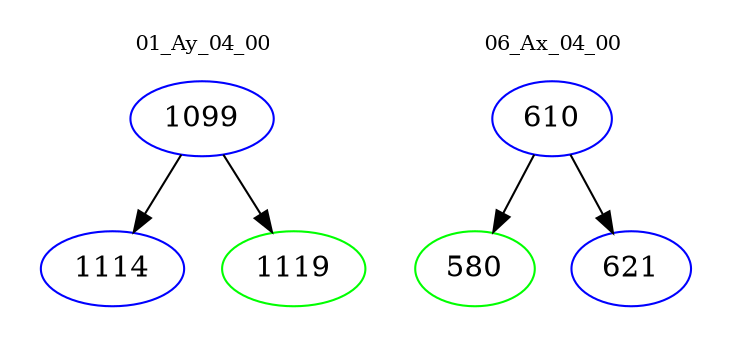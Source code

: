 digraph{
subgraph cluster_0 {
color = white
label = "01_Ay_04_00";
fontsize=10;
T0_1099 [label="1099", color="blue"]
T0_1099 -> T0_1114 [color="black"]
T0_1114 [label="1114", color="blue"]
T0_1099 -> T0_1119 [color="black"]
T0_1119 [label="1119", color="green"]
}
subgraph cluster_1 {
color = white
label = "06_Ax_04_00";
fontsize=10;
T1_610 [label="610", color="blue"]
T1_610 -> T1_580 [color="black"]
T1_580 [label="580", color="green"]
T1_610 -> T1_621 [color="black"]
T1_621 [label="621", color="blue"]
}
}
